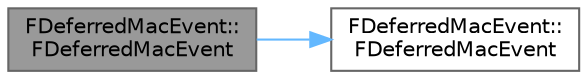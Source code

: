 digraph "FDeferredMacEvent::FDeferredMacEvent"
{
 // INTERACTIVE_SVG=YES
 // LATEX_PDF_SIZE
  bgcolor="transparent";
  edge [fontname=Helvetica,fontsize=10,labelfontname=Helvetica,labelfontsize=10];
  node [fontname=Helvetica,fontsize=10,shape=box,height=0.2,width=0.4];
  rankdir="LR";
  Node1 [id="Node000001",label="FDeferredMacEvent::\lFDeferredMacEvent",height=0.2,width=0.4,color="gray40", fillcolor="grey60", style="filled", fontcolor="black",tooltip=" "];
  Node1 -> Node2 [id="edge1_Node000001_Node000002",color="steelblue1",style="solid",tooltip=" "];
  Node2 [id="Node000002",label="FDeferredMacEvent::\lFDeferredMacEvent",height=0.2,width=0.4,color="grey40", fillcolor="white", style="filled",URL="$df/dfd/structFDeferredMacEvent.html#a1d6a91957b7849a3fe8b3174c56023f1",tooltip=" "];
}
